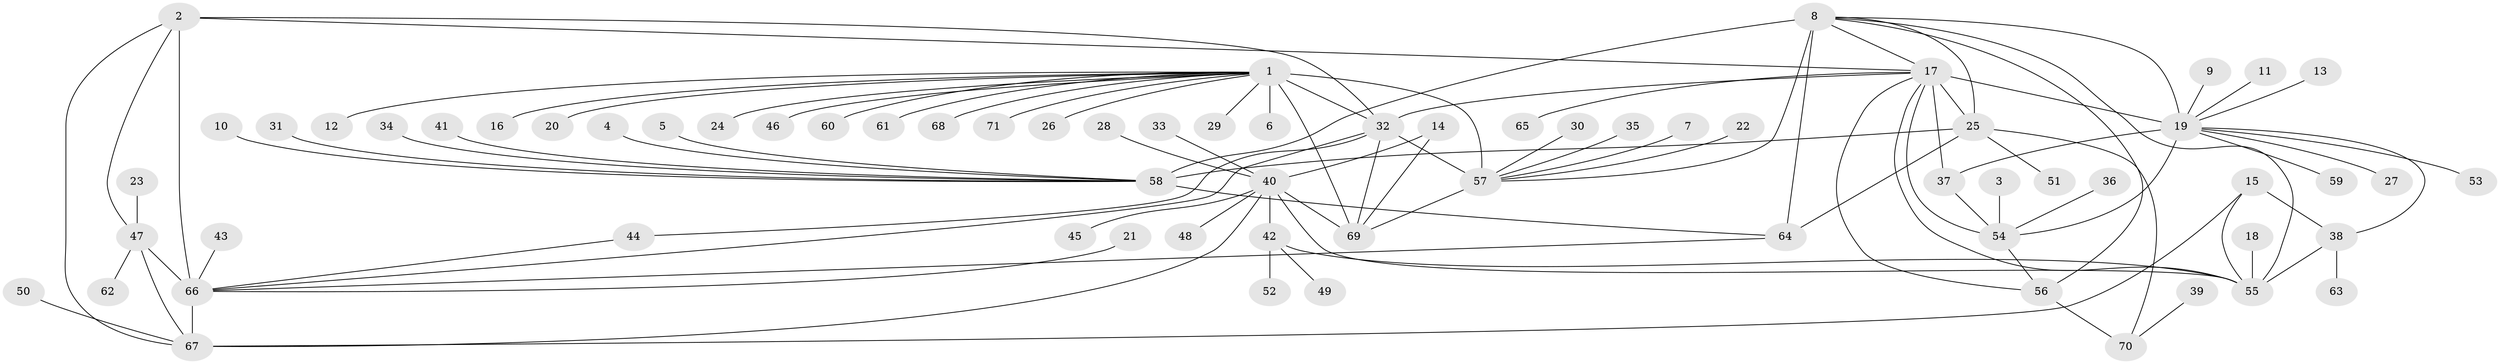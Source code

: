 // original degree distribution, {13: 0.014184397163120567, 10: 0.03546099290780142, 7: 0.03546099290780142, 9: 0.04964539007092199, 11: 0.03546099290780142, 8: 0.0425531914893617, 12: 0.0070921985815602835, 6: 0.02127659574468085, 14: 0.0070921985815602835, 1: 0.5815602836879432, 3: 0.07801418439716312, 2: 0.0851063829787234, 4: 0.0070921985815602835}
// Generated by graph-tools (version 1.1) at 2025/02/03/09/25 03:02:47]
// undirected, 71 vertices, 100 edges
graph export_dot {
graph [start="1"]
  node [color=gray90,style=filled];
  1;
  2;
  3;
  4;
  5;
  6;
  7;
  8;
  9;
  10;
  11;
  12;
  13;
  14;
  15;
  16;
  17;
  18;
  19;
  20;
  21;
  22;
  23;
  24;
  25;
  26;
  27;
  28;
  29;
  30;
  31;
  32;
  33;
  34;
  35;
  36;
  37;
  38;
  39;
  40;
  41;
  42;
  43;
  44;
  45;
  46;
  47;
  48;
  49;
  50;
  51;
  52;
  53;
  54;
  55;
  56;
  57;
  58;
  59;
  60;
  61;
  62;
  63;
  64;
  65;
  66;
  67;
  68;
  69;
  70;
  71;
  1 -- 6 [weight=1.0];
  1 -- 12 [weight=1.0];
  1 -- 16 [weight=1.0];
  1 -- 20 [weight=1.0];
  1 -- 24 [weight=1.0];
  1 -- 26 [weight=1.0];
  1 -- 29 [weight=1.0];
  1 -- 32 [weight=4.0];
  1 -- 46 [weight=1.0];
  1 -- 57 [weight=4.0];
  1 -- 60 [weight=1.0];
  1 -- 61 [weight=1.0];
  1 -- 68 [weight=1.0];
  1 -- 69 [weight=4.0];
  1 -- 71 [weight=1.0];
  2 -- 17 [weight=1.0];
  2 -- 32 [weight=1.0];
  2 -- 47 [weight=1.0];
  2 -- 66 [weight=3.0];
  2 -- 67 [weight=2.0];
  3 -- 54 [weight=1.0];
  4 -- 58 [weight=1.0];
  5 -- 58 [weight=1.0];
  7 -- 57 [weight=1.0];
  8 -- 17 [weight=1.0];
  8 -- 19 [weight=1.0];
  8 -- 25 [weight=3.0];
  8 -- 55 [weight=1.0];
  8 -- 56 [weight=1.0];
  8 -- 57 [weight=1.0];
  8 -- 58 [weight=6.0];
  8 -- 64 [weight=3.0];
  9 -- 19 [weight=1.0];
  10 -- 58 [weight=1.0];
  11 -- 19 [weight=1.0];
  13 -- 19 [weight=1.0];
  14 -- 40 [weight=1.0];
  14 -- 69 [weight=1.0];
  15 -- 38 [weight=1.0];
  15 -- 55 [weight=1.0];
  15 -- 67 [weight=1.0];
  17 -- 19 [weight=4.0];
  17 -- 25 [weight=1.0];
  17 -- 32 [weight=1.0];
  17 -- 37 [weight=4.0];
  17 -- 54 [weight=2.0];
  17 -- 55 [weight=1.0];
  17 -- 56 [weight=1.0];
  17 -- 65 [weight=1.0];
  18 -- 55 [weight=1.0];
  19 -- 27 [weight=1.0];
  19 -- 37 [weight=4.0];
  19 -- 38 [weight=1.0];
  19 -- 53 [weight=1.0];
  19 -- 54 [weight=2.0];
  19 -- 59 [weight=1.0];
  21 -- 66 [weight=1.0];
  22 -- 57 [weight=1.0];
  23 -- 47 [weight=1.0];
  25 -- 51 [weight=1.0];
  25 -- 58 [weight=2.0];
  25 -- 64 [weight=1.0];
  25 -- 70 [weight=1.0];
  28 -- 40 [weight=1.0];
  30 -- 57 [weight=1.0];
  31 -- 58 [weight=1.0];
  32 -- 44 [weight=1.0];
  32 -- 57 [weight=1.0];
  32 -- 66 [weight=1.0];
  32 -- 69 [weight=1.0];
  33 -- 40 [weight=1.0];
  34 -- 58 [weight=1.0];
  35 -- 57 [weight=1.0];
  36 -- 54 [weight=1.0];
  37 -- 54 [weight=2.0];
  38 -- 55 [weight=1.0];
  38 -- 63 [weight=1.0];
  39 -- 70 [weight=1.0];
  40 -- 42 [weight=5.0];
  40 -- 45 [weight=1.0];
  40 -- 48 [weight=1.0];
  40 -- 55 [weight=5.0];
  40 -- 67 [weight=1.0];
  40 -- 69 [weight=1.0];
  41 -- 58 [weight=1.0];
  42 -- 49 [weight=1.0];
  42 -- 52 [weight=1.0];
  42 -- 55 [weight=1.0];
  43 -- 66 [weight=1.0];
  44 -- 66 [weight=1.0];
  47 -- 62 [weight=1.0];
  47 -- 66 [weight=3.0];
  47 -- 67 [weight=2.0];
  50 -- 67 [weight=1.0];
  54 -- 56 [weight=1.0];
  56 -- 70 [weight=1.0];
  57 -- 69 [weight=1.0];
  58 -- 64 [weight=2.0];
  64 -- 66 [weight=1.0];
  66 -- 67 [weight=6.0];
}
